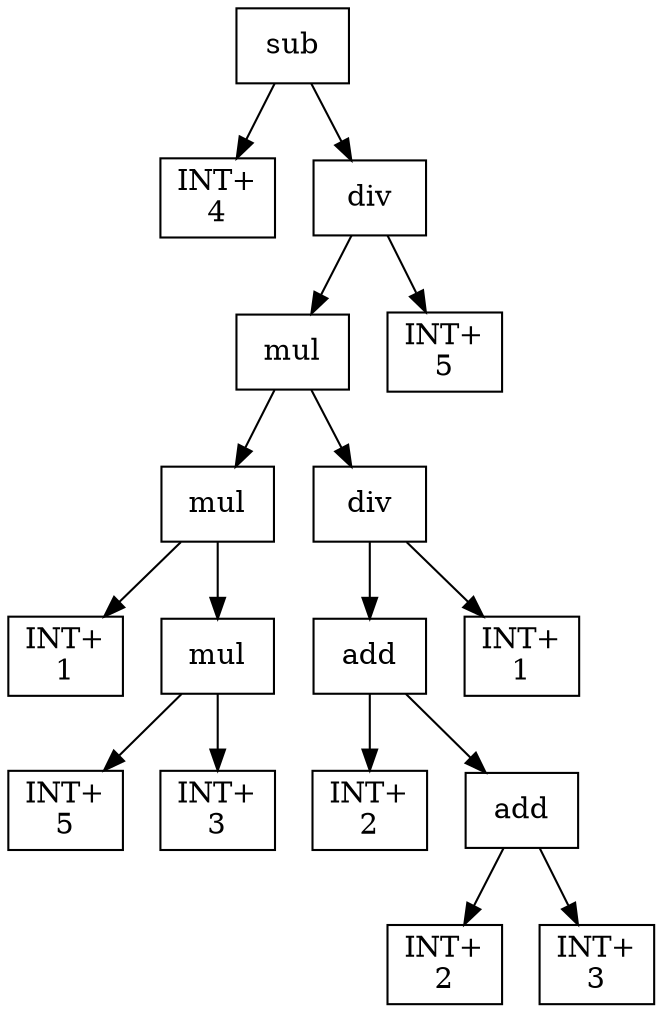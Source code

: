 digraph expr {
  node [shape=box];
  n1 [label="sub"];
  n2 [label="INT+\n4"];
  n3 [label="div"];
  n4 [label="mul"];
  n5 [label="mul"];
  n6 [label="INT+\n1"];
  n7 [label="mul"];
  n8 [label="INT+\n5"];
  n9 [label="INT+\n3"];
  n7 -> n8;
  n7 -> n9;
  n5 -> n6;
  n5 -> n7;
  n10 [label="div"];
  n11 [label="add"];
  n12 [label="INT+\n2"];
  n13 [label="add"];
  n14 [label="INT+\n2"];
  n15 [label="INT+\n3"];
  n13 -> n14;
  n13 -> n15;
  n11 -> n12;
  n11 -> n13;
  n16 [label="INT+\n1"];
  n10 -> n11;
  n10 -> n16;
  n4 -> n5;
  n4 -> n10;
  n17 [label="INT+\n5"];
  n3 -> n4;
  n3 -> n17;
  n1 -> n2;
  n1 -> n3;
}